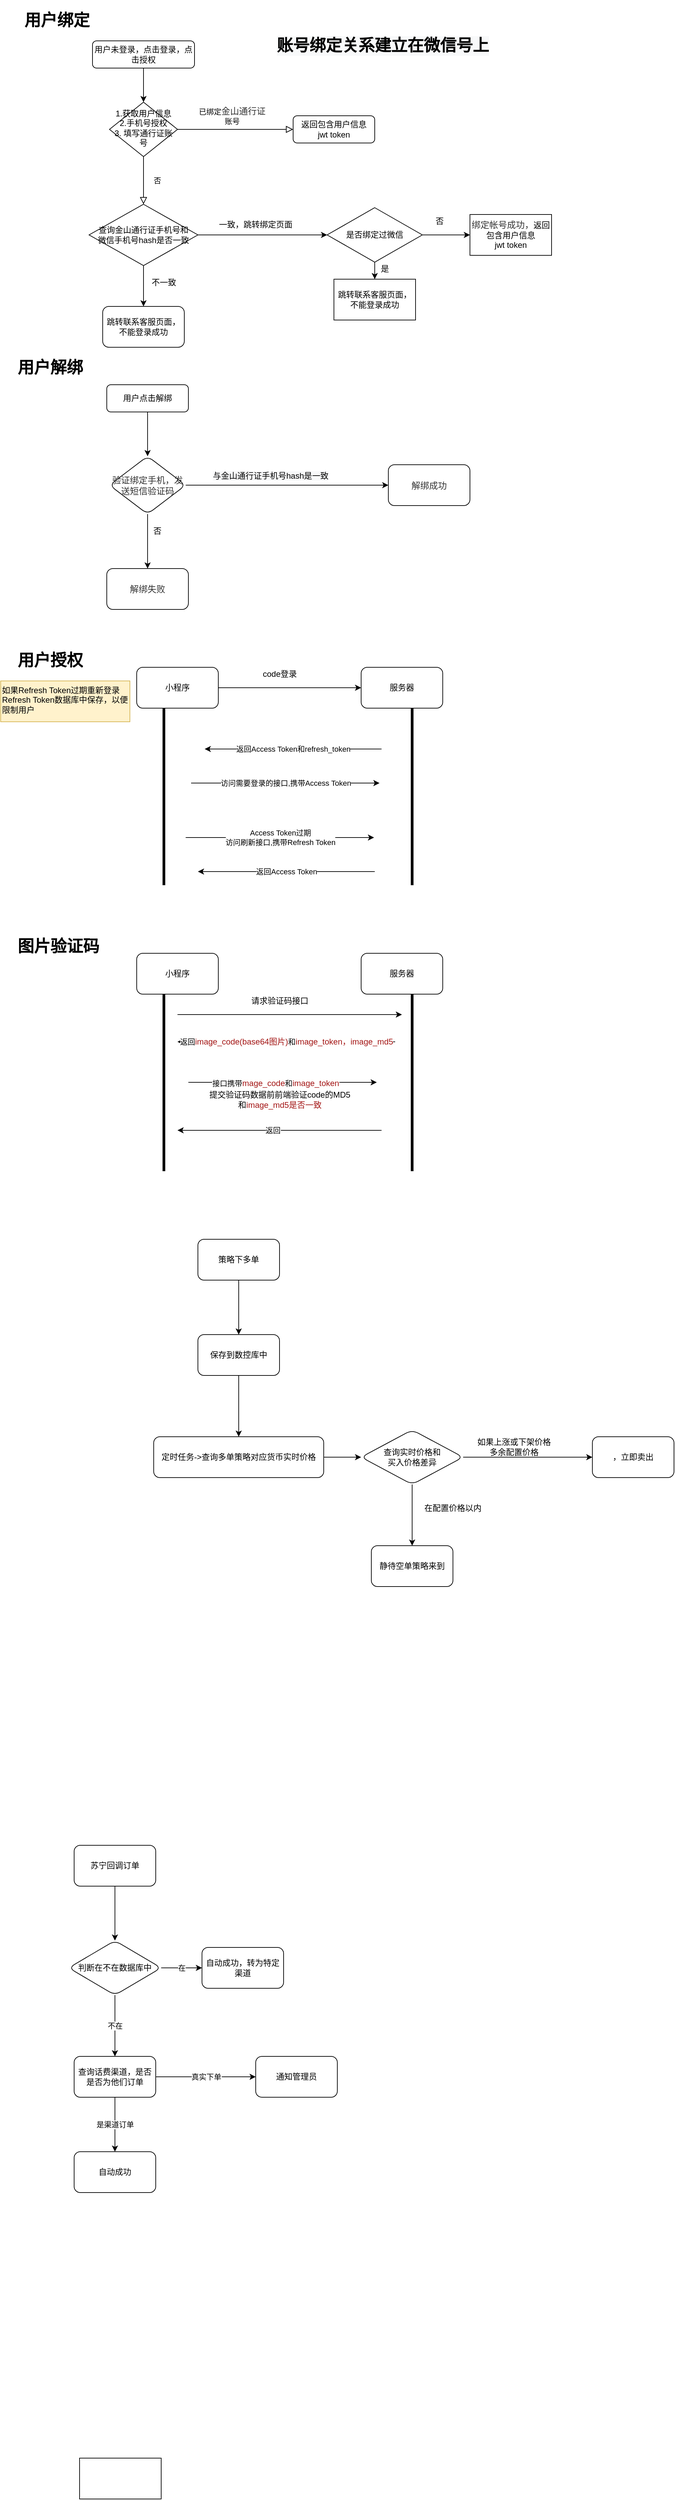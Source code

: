 <mxfile version="20.5.3" type="github">
  <diagram id="C5RBs43oDa-KdzZeNtuy" name="Page-1">
    <mxGraphModel dx="1325" dy="597" grid="1" gridSize="10" guides="1" tooltips="1" connect="1" arrows="1" fold="1" page="1" pageScale="1" pageWidth="827" pageHeight="1169" math="0" shadow="0">
      <root>
        <mxCell id="WIyWlLk6GJQsqaUBKTNV-0" />
        <mxCell id="WIyWlLk6GJQsqaUBKTNV-1" parent="WIyWlLk6GJQsqaUBKTNV-0" />
        <mxCell id="JQb2HkawdjwSyJqSRHTh-34" value="" style="edgeStyle=orthogonalEdgeStyle;rounded=0;orthogonalLoop=1;jettySize=auto;html=1;" parent="WIyWlLk6GJQsqaUBKTNV-1" source="WIyWlLk6GJQsqaUBKTNV-3" target="WIyWlLk6GJQsqaUBKTNV-6" edge="1">
          <mxGeometry relative="1" as="geometry" />
        </mxCell>
        <mxCell id="WIyWlLk6GJQsqaUBKTNV-3" value="用户未登录，点击登录，点击授权" style="rounded=1;whiteSpace=wrap;html=1;fontSize=12;glass=0;strokeWidth=1;shadow=0;" parent="WIyWlLk6GJQsqaUBKTNV-1" vertex="1">
          <mxGeometry x="145" y="80" width="150" height="40" as="geometry" />
        </mxCell>
        <mxCell id="WIyWlLk6GJQsqaUBKTNV-4" value="否" style="rounded=0;html=1;jettySize=auto;orthogonalLoop=1;fontSize=11;endArrow=block;endFill=0;endSize=8;strokeWidth=1;shadow=0;labelBackgroundColor=none;edgeStyle=orthogonalEdgeStyle;entryX=0.5;entryY=0;entryDx=0;entryDy=0;" parent="WIyWlLk6GJQsqaUBKTNV-1" source="WIyWlLk6GJQsqaUBKTNV-6" target="JQb2HkawdjwSyJqSRHTh-35" edge="1">
          <mxGeometry y="20" relative="1" as="geometry">
            <mxPoint as="offset" />
            <mxPoint x="220" y="310" as="targetPoint" />
          </mxGeometry>
        </mxCell>
        <mxCell id="WIyWlLk6GJQsqaUBKTNV-5" value="已绑定&lt;span style=&quot;color: rgb(51 , 51 , 51) ; font-family: &amp;#34;arial normal&amp;#34; , &amp;#34;arial&amp;#34; ; font-size: 13px&quot;&gt;金山通行证&lt;/span&gt;&lt;br&gt;账号" style="edgeStyle=orthogonalEdgeStyle;rounded=0;html=1;jettySize=auto;orthogonalLoop=1;fontSize=11;endArrow=block;endFill=0;endSize=8;strokeWidth=1;shadow=0;labelBackgroundColor=none;" parent="WIyWlLk6GJQsqaUBKTNV-1" source="WIyWlLk6GJQsqaUBKTNV-6" target="WIyWlLk6GJQsqaUBKTNV-7" edge="1">
          <mxGeometry x="-0.059" y="20" relative="1" as="geometry">
            <mxPoint as="offset" />
          </mxGeometry>
        </mxCell>
        <mxCell id="WIyWlLk6GJQsqaUBKTNV-6" value="1.获取用户信息&lt;br&gt;2.手机号授权&lt;br&gt;3. 填写通行证账号" style="rhombus;whiteSpace=wrap;html=1;shadow=0;fontFamily=Helvetica;fontSize=12;align=center;strokeWidth=1;spacing=6;spacingTop=-4;" parent="WIyWlLk6GJQsqaUBKTNV-1" vertex="1">
          <mxGeometry x="170" y="170" width="100" height="80" as="geometry" />
        </mxCell>
        <mxCell id="WIyWlLk6GJQsqaUBKTNV-7" value="返回包含用户信息&lt;br&gt;jwt token" style="rounded=1;whiteSpace=wrap;html=1;fontSize=12;glass=0;strokeWidth=1;shadow=0;" parent="WIyWlLk6GJQsqaUBKTNV-1" vertex="1">
          <mxGeometry x="440" y="190" width="120" height="40" as="geometry" />
        </mxCell>
        <mxCell id="JQb2HkawdjwSyJqSRHTh-8" value="" style="edgeStyle=orthogonalEdgeStyle;rounded=0;orthogonalLoop=1;jettySize=auto;html=1;exitX=0.5;exitY=1;exitDx=0;exitDy=0;" parent="WIyWlLk6GJQsqaUBKTNV-1" source="JQb2HkawdjwSyJqSRHTh-35" target="JQb2HkawdjwSyJqSRHTh-7" edge="1">
          <mxGeometry relative="1" as="geometry">
            <mxPoint x="240" y="370" as="sourcePoint" />
          </mxGeometry>
        </mxCell>
        <mxCell id="JQb2HkawdjwSyJqSRHTh-31" style="edgeStyle=orthogonalEdgeStyle;rounded=0;orthogonalLoop=1;jettySize=auto;html=1;entryX=0;entryY=0.5;entryDx=0;entryDy=0;exitX=1;exitY=0.5;exitDx=0;exitDy=0;" parent="WIyWlLk6GJQsqaUBKTNV-1" source="JQb2HkawdjwSyJqSRHTh-35" target="JQb2HkawdjwSyJqSRHTh-13" edge="1">
          <mxGeometry relative="1" as="geometry">
            <mxPoint x="320" y="340" as="sourcePoint" />
            <Array as="points">
              <mxPoint x="490" y="365" />
            </Array>
          </mxGeometry>
        </mxCell>
        <mxCell id="JQb2HkawdjwSyJqSRHTh-5" value="一致，跳转绑定页面" style="text;html=1;strokeColor=none;fillColor=none;align=center;verticalAlign=middle;whiteSpace=wrap;rounded=0;" parent="WIyWlLk6GJQsqaUBKTNV-1" vertex="1">
          <mxGeometry x="320" y="335" width="130" height="30" as="geometry" />
        </mxCell>
        <mxCell id="JQb2HkawdjwSyJqSRHTh-7" value="&lt;span&gt;跳转联系客服页面，不能登录成功&lt;/span&gt;" style="whiteSpace=wrap;html=1;rounded=1;" parent="WIyWlLk6GJQsqaUBKTNV-1" vertex="1">
          <mxGeometry x="160" y="470" width="120" height="60" as="geometry" />
        </mxCell>
        <mxCell id="JQb2HkawdjwSyJqSRHTh-9" value="不一致" style="text;html=1;strokeColor=none;fillColor=none;align=center;verticalAlign=middle;whiteSpace=wrap;rounded=0;" parent="WIyWlLk6GJQsqaUBKTNV-1" vertex="1">
          <mxGeometry x="200" y="420" width="100" height="30" as="geometry" />
        </mxCell>
        <mxCell id="JQb2HkawdjwSyJqSRHTh-15" value="" style="edgeStyle=orthogonalEdgeStyle;rounded=0;orthogonalLoop=1;jettySize=auto;html=1;" parent="WIyWlLk6GJQsqaUBKTNV-1" source="JQb2HkawdjwSyJqSRHTh-13" target="JQb2HkawdjwSyJqSRHTh-14" edge="1">
          <mxGeometry relative="1" as="geometry" />
        </mxCell>
        <mxCell id="JQb2HkawdjwSyJqSRHTh-18" value="" style="edgeStyle=orthogonalEdgeStyle;rounded=0;orthogonalLoop=1;jettySize=auto;html=1;" parent="WIyWlLk6GJQsqaUBKTNV-1" source="JQb2HkawdjwSyJqSRHTh-13" target="JQb2HkawdjwSyJqSRHTh-17" edge="1">
          <mxGeometry relative="1" as="geometry" />
        </mxCell>
        <mxCell id="JQb2HkawdjwSyJqSRHTh-13" value="&lt;span&gt;是否绑定过微信&lt;/span&gt;" style="rhombus;whiteSpace=wrap;html=1;" parent="WIyWlLk6GJQsqaUBKTNV-1" vertex="1">
          <mxGeometry x="490" y="325" width="140" height="80" as="geometry" />
        </mxCell>
        <mxCell id="JQb2HkawdjwSyJqSRHTh-14" value="&lt;span&gt;跳转联系客服页面，不能登录成功&lt;/span&gt;" style="whiteSpace=wrap;html=1;" parent="WIyWlLk6GJQsqaUBKTNV-1" vertex="1">
          <mxGeometry x="500" y="430" width="120" height="60" as="geometry" />
        </mxCell>
        <mxCell id="JQb2HkawdjwSyJqSRHTh-16" value="是" style="text;html=1;strokeColor=none;fillColor=none;align=center;verticalAlign=middle;whiteSpace=wrap;rounded=0;" parent="WIyWlLk6GJQsqaUBKTNV-1" vertex="1">
          <mxGeometry x="510" y="400" width="130" height="30" as="geometry" />
        </mxCell>
        <mxCell id="JQb2HkawdjwSyJqSRHTh-17" value="&lt;span style=&quot;color: rgb(51 , 51 , 51) ; font-family: &amp;#34;arial normal&amp;#34; , &amp;#34;arial&amp;#34; ; font-size: 13px&quot;&gt;绑定帐号成功，&lt;/span&gt;返回包含用户信息&lt;br&gt;jwt token" style="whiteSpace=wrap;html=1;" parent="WIyWlLk6GJQsqaUBKTNV-1" vertex="1">
          <mxGeometry x="700" y="335" width="120" height="60" as="geometry" />
        </mxCell>
        <mxCell id="JQb2HkawdjwSyJqSRHTh-19" value="&lt;h1&gt;用户绑定&lt;/h1&gt;" style="text;html=1;strokeColor=none;fillColor=none;spacing=5;spacingTop=-20;whiteSpace=wrap;overflow=hidden;rounded=0;" parent="WIyWlLk6GJQsqaUBKTNV-1" vertex="1">
          <mxGeometry x="40" y="30" width="190" height="40" as="geometry" />
        </mxCell>
        <mxCell id="JQb2HkawdjwSyJqSRHTh-20" value="&lt;h1&gt;用户解绑&lt;/h1&gt;&lt;p&gt;&lt;br&gt;&lt;/p&gt;" style="text;html=1;strokeColor=none;fillColor=none;spacing=5;spacingTop=-20;whiteSpace=wrap;overflow=hidden;rounded=0;" parent="WIyWlLk6GJQsqaUBKTNV-1" vertex="1">
          <mxGeometry x="30" y="540" width="190" height="40" as="geometry" />
        </mxCell>
        <mxCell id="JQb2HkawdjwSyJqSRHTh-24" value="" style="edgeStyle=orthogonalEdgeStyle;rounded=0;orthogonalLoop=1;jettySize=auto;html=1;" parent="WIyWlLk6GJQsqaUBKTNV-1" source="JQb2HkawdjwSyJqSRHTh-22" target="JQb2HkawdjwSyJqSRHTh-23" edge="1">
          <mxGeometry relative="1" as="geometry" />
        </mxCell>
        <mxCell id="JQb2HkawdjwSyJqSRHTh-22" value="用户点击解绑&lt;br&gt;" style="rounded=1;whiteSpace=wrap;html=1;fontSize=12;glass=0;strokeWidth=1;shadow=0;" parent="WIyWlLk6GJQsqaUBKTNV-1" vertex="1">
          <mxGeometry x="166" y="585" width="120" height="40" as="geometry" />
        </mxCell>
        <mxCell id="JQb2HkawdjwSyJqSRHTh-26" value="" style="edgeStyle=orthogonalEdgeStyle;rounded=0;orthogonalLoop=1;jettySize=auto;html=1;" parent="WIyWlLk6GJQsqaUBKTNV-1" source="JQb2HkawdjwSyJqSRHTh-23" target="JQb2HkawdjwSyJqSRHTh-25" edge="1">
          <mxGeometry relative="1" as="geometry" />
        </mxCell>
        <mxCell id="JQb2HkawdjwSyJqSRHTh-28" value="" style="edgeStyle=orthogonalEdgeStyle;rounded=0;orthogonalLoop=1;jettySize=auto;html=1;" parent="WIyWlLk6GJQsqaUBKTNV-1" source="JQb2HkawdjwSyJqSRHTh-23" target="JQb2HkawdjwSyJqSRHTh-27" edge="1">
          <mxGeometry relative="1" as="geometry" />
        </mxCell>
        <mxCell id="JQb2HkawdjwSyJqSRHTh-23" value="&lt;span style=&quot;color: rgb(51 , 51 , 51) ; font-family: &amp;#34;arial normal&amp;#34; , &amp;#34;arial&amp;#34; ; font-size: 13px&quot;&gt;验证绑定手机，发送短信验证码&lt;/span&gt;" style="rhombus;whiteSpace=wrap;html=1;rounded=1;glass=0;strokeWidth=1;shadow=0;" parent="WIyWlLk6GJQsqaUBKTNV-1" vertex="1">
          <mxGeometry x="170" y="690" width="112" height="85" as="geometry" />
        </mxCell>
        <mxCell id="JQb2HkawdjwSyJqSRHTh-25" value="&lt;span style=&quot;color: rgb(51 , 51 , 51) ; font-family: &amp;#34;arial normal&amp;#34; , &amp;#34;arial&amp;#34; ; font-size: 13px&quot;&gt;解绑成功&lt;/span&gt;" style="whiteSpace=wrap;html=1;rounded=1;glass=0;strokeWidth=1;shadow=0;" parent="WIyWlLk6GJQsqaUBKTNV-1" vertex="1">
          <mxGeometry x="580" y="702.5" width="120" height="60" as="geometry" />
        </mxCell>
        <mxCell id="JQb2HkawdjwSyJqSRHTh-27" value="&lt;span style=&quot;color: rgb(51 , 51 , 51) ; font-family: &amp;#34;arial normal&amp;#34; , &amp;#34;arial&amp;#34; ; font-size: 13px&quot;&gt;解绑失败&lt;/span&gt;" style="whiteSpace=wrap;html=1;rounded=1;glass=0;strokeWidth=1;shadow=0;" parent="WIyWlLk6GJQsqaUBKTNV-1" vertex="1">
          <mxGeometry x="166" y="855" width="120" height="60" as="geometry" />
        </mxCell>
        <mxCell id="JQb2HkawdjwSyJqSRHTh-29" value="&lt;span style=&quot;color: rgb(0 , 0 , 0) ; font-family: &amp;#34;helvetica&amp;#34; ; font-size: 12px ; font-style: normal ; font-weight: 400 ; letter-spacing: normal ; text-align: center ; text-indent: 0px ; text-transform: none ; word-spacing: 0px ; background-color: rgb(248 , 249 , 250) ; display: inline ; float: none&quot;&gt;与金山通行证手机号hash是一致&lt;/span&gt;" style="text;whiteSpace=wrap;html=1;" parent="WIyWlLk6GJQsqaUBKTNV-1" vertex="1">
          <mxGeometry x="320" y="705" width="270" height="30" as="geometry" />
        </mxCell>
        <mxCell id="JQb2HkawdjwSyJqSRHTh-30" value="否" style="text;html=1;align=center;verticalAlign=middle;resizable=0;points=[];autosize=1;strokeColor=none;fillColor=none;" parent="WIyWlLk6GJQsqaUBKTNV-1" vertex="1">
          <mxGeometry x="225" y="790" width="30" height="20" as="geometry" />
        </mxCell>
        <mxCell id="JQb2HkawdjwSyJqSRHTh-32" value="否" style="text;html=1;align=center;verticalAlign=middle;resizable=0;points=[];autosize=1;strokeColor=none;fillColor=none;" parent="WIyWlLk6GJQsqaUBKTNV-1" vertex="1">
          <mxGeometry x="640" y="335" width="30" height="20" as="geometry" />
        </mxCell>
        <mxCell id="JQb2HkawdjwSyJqSRHTh-33" value="&lt;h1 style=&quot;color: rgb(0 , 0 , 0) ; font-family: &amp;#34;helvetica&amp;#34; ; font-style: normal ; letter-spacing: normal ; text-align: left ; text-indent: 0px ; text-transform: none ; word-spacing: 0px ; background-color: rgb(248 , 249 , 250)&quot;&gt;账号绑定关系建立在微信号上&lt;/h1&gt;" style="text;whiteSpace=wrap;html=1;" parent="WIyWlLk6GJQsqaUBKTNV-1" vertex="1">
          <mxGeometry x="414" y="50" width="340" height="60" as="geometry" />
        </mxCell>
        <mxCell id="JQb2HkawdjwSyJqSRHTh-35" value="&lt;span&gt;查询金山通行证手机号和&lt;br&gt;微信手机号hash是否一致&lt;/span&gt;" style="rhombus;whiteSpace=wrap;html=1;" parent="WIyWlLk6GJQsqaUBKTNV-1" vertex="1">
          <mxGeometry x="140" y="320" width="160" height="90" as="geometry" />
        </mxCell>
        <mxCell id="JQb2HkawdjwSyJqSRHTh-37" value="&lt;h1&gt;用户授权&lt;/h1&gt;&lt;p&gt;&lt;br&gt;&lt;/p&gt;" style="text;html=1;strokeColor=none;fillColor=none;spacing=5;spacingTop=-20;whiteSpace=wrap;overflow=hidden;rounded=0;" parent="WIyWlLk6GJQsqaUBKTNV-1" vertex="1">
          <mxGeometry x="30" y="970" width="190" height="40" as="geometry" />
        </mxCell>
        <mxCell id="JQb2HkawdjwSyJqSRHTh-40" style="edgeStyle=orthogonalEdgeStyle;rounded=0;orthogonalLoop=1;jettySize=auto;html=1;" parent="WIyWlLk6GJQsqaUBKTNV-1" source="JQb2HkawdjwSyJqSRHTh-38" target="JQb2HkawdjwSyJqSRHTh-39" edge="1">
          <mxGeometry relative="1" as="geometry" />
        </mxCell>
        <mxCell id="JQb2HkawdjwSyJqSRHTh-38" value="小程序" style="rounded=1;whiteSpace=wrap;html=1;" parent="WIyWlLk6GJQsqaUBKTNV-1" vertex="1">
          <mxGeometry x="210" y="1000" width="120" height="60" as="geometry" />
        </mxCell>
        <mxCell id="JQb2HkawdjwSyJqSRHTh-39" value="服务器" style="rounded=1;whiteSpace=wrap;html=1;" parent="WIyWlLk6GJQsqaUBKTNV-1" vertex="1">
          <mxGeometry x="540" y="1000" width="120" height="60" as="geometry" />
        </mxCell>
        <mxCell id="JQb2HkawdjwSyJqSRHTh-41" value="code登录" style="text;html=1;align=center;verticalAlign=middle;resizable=0;points=[];autosize=1;strokeColor=none;fillColor=none;" parent="WIyWlLk6GJQsqaUBKTNV-1" vertex="1">
          <mxGeometry x="385" y="1000" width="70" height="20" as="geometry" />
        </mxCell>
        <mxCell id="JQb2HkawdjwSyJqSRHTh-42" value="" style="line;strokeWidth=4;direction=south;html=1;perimeter=backbonePerimeter;points=[];outlineConnect=0;" parent="WIyWlLk6GJQsqaUBKTNV-1" vertex="1">
          <mxGeometry x="610" y="1060" width="10" height="260" as="geometry" />
        </mxCell>
        <mxCell id="JQb2HkawdjwSyJqSRHTh-43" value="" style="endArrow=classic;html=1;rounded=0;" parent="WIyWlLk6GJQsqaUBKTNV-1" edge="1">
          <mxGeometry relative="1" as="geometry">
            <mxPoint x="570" y="1120" as="sourcePoint" />
            <mxPoint x="310" y="1120" as="targetPoint" />
          </mxGeometry>
        </mxCell>
        <mxCell id="JQb2HkawdjwSyJqSRHTh-44" value="返回Access Token和refresh_token" style="edgeLabel;resizable=0;html=1;align=center;verticalAlign=middle;" parent="JQb2HkawdjwSyJqSRHTh-43" connectable="0" vertex="1">
          <mxGeometry relative="1" as="geometry" />
        </mxCell>
        <mxCell id="JQb2HkawdjwSyJqSRHTh-46" value="" style="line;strokeWidth=4;direction=south;html=1;perimeter=backbonePerimeter;points=[];outlineConnect=0;" parent="WIyWlLk6GJQsqaUBKTNV-1" vertex="1">
          <mxGeometry x="245" y="1060" width="10" height="260" as="geometry" />
        </mxCell>
        <mxCell id="JQb2HkawdjwSyJqSRHTh-47" value="" style="endArrow=classic;html=1;rounded=0;" parent="WIyWlLk6GJQsqaUBKTNV-1" edge="1">
          <mxGeometry relative="1" as="geometry">
            <mxPoint x="290" y="1170" as="sourcePoint" />
            <mxPoint x="567" y="1170.0" as="targetPoint" />
          </mxGeometry>
        </mxCell>
        <mxCell id="JQb2HkawdjwSyJqSRHTh-48" value="访问需要登录的接口,携带Access Token" style="edgeLabel;resizable=0;html=1;align=center;verticalAlign=middle;" parent="JQb2HkawdjwSyJqSRHTh-47" connectable="0" vertex="1">
          <mxGeometry relative="1" as="geometry" />
        </mxCell>
        <mxCell id="JQb2HkawdjwSyJqSRHTh-49" value="" style="endArrow=classic;html=1;rounded=0;" parent="WIyWlLk6GJQsqaUBKTNV-1" edge="1">
          <mxGeometry relative="1" as="geometry">
            <mxPoint x="560" y="1300.0" as="sourcePoint" />
            <mxPoint x="300" y="1300.0" as="targetPoint" />
          </mxGeometry>
        </mxCell>
        <mxCell id="JQb2HkawdjwSyJqSRHTh-50" value="返回Access Token" style="edgeLabel;resizable=0;html=1;align=center;verticalAlign=middle;" parent="JQb2HkawdjwSyJqSRHTh-49" connectable="0" vertex="1">
          <mxGeometry relative="1" as="geometry" />
        </mxCell>
        <mxCell id="JQb2HkawdjwSyJqSRHTh-51" value="" style="endArrow=classic;html=1;rounded=0;" parent="WIyWlLk6GJQsqaUBKTNV-1" edge="1">
          <mxGeometry relative="1" as="geometry">
            <mxPoint x="282" y="1250.0" as="sourcePoint" />
            <mxPoint x="559" y="1250.0" as="targetPoint" />
          </mxGeometry>
        </mxCell>
        <mxCell id="JQb2HkawdjwSyJqSRHTh-52" value="&lt;div&gt;&lt;span style=&quot;font-size: 11px&quot;&gt;Access Token过期&lt;/span&gt;&lt;/div&gt;&lt;div&gt;&lt;span style=&quot;font-size: 11px&quot;&gt;访问刷新接口,携带Refresh Token&lt;/span&gt;&lt;/div&gt;" style="edgeLabel;resizable=0;html=1;align=center;verticalAlign=middle;" parent="JQb2HkawdjwSyJqSRHTh-51" connectable="0" vertex="1">
          <mxGeometry relative="1" as="geometry" />
        </mxCell>
        <mxCell id="JQb2HkawdjwSyJqSRHTh-53" value="如果Refresh Token过期重新登录&lt;br&gt;Refresh Token数据库中保存，以便限制用户&lt;br&gt;" style="text;whiteSpace=wrap;html=1;fillColor=#fff2cc;strokeColor=#d6b656;" parent="WIyWlLk6GJQsqaUBKTNV-1" vertex="1">
          <mxGeometry x="10" y="1020" width="190" height="60" as="geometry" />
        </mxCell>
        <mxCell id="T7uYIX3uQ5JIbIwVG91x-0" value="&lt;h1&gt;图片验证码&lt;/h1&gt;" style="text;html=1;strokeColor=none;fillColor=none;spacing=5;spacingTop=-20;whiteSpace=wrap;overflow=hidden;rounded=0;" parent="WIyWlLk6GJQsqaUBKTNV-1" vertex="1">
          <mxGeometry x="30" y="1390" width="190" height="40" as="geometry" />
        </mxCell>
        <mxCell id="T7uYIX3uQ5JIbIwVG91x-1" style="edgeStyle=orthogonalEdgeStyle;rounded=0;orthogonalLoop=1;jettySize=auto;html=1;" parent="WIyWlLk6GJQsqaUBKTNV-1" edge="1">
          <mxGeometry relative="1" as="geometry">
            <mxPoint x="270" y="1510" as="sourcePoint" />
            <mxPoint x="600" y="1510" as="targetPoint" />
            <Array as="points">
              <mxPoint x="270" y="1510" />
            </Array>
          </mxGeometry>
        </mxCell>
        <mxCell id="T7uYIX3uQ5JIbIwVG91x-2" value="小程序" style="rounded=1;whiteSpace=wrap;html=1;" parent="WIyWlLk6GJQsqaUBKTNV-1" vertex="1">
          <mxGeometry x="210" y="1420" width="120" height="60" as="geometry" />
        </mxCell>
        <mxCell id="T7uYIX3uQ5JIbIwVG91x-3" value="服务器" style="rounded=1;whiteSpace=wrap;html=1;" parent="WIyWlLk6GJQsqaUBKTNV-1" vertex="1">
          <mxGeometry x="540" y="1420" width="120" height="60" as="geometry" />
        </mxCell>
        <mxCell id="T7uYIX3uQ5JIbIwVG91x-4" value="请求验证码接口" style="text;html=1;align=center;verticalAlign=middle;resizable=0;points=[];autosize=1;strokeColor=none;fillColor=none;" parent="WIyWlLk6GJQsqaUBKTNV-1" vertex="1">
          <mxGeometry x="370" y="1480" width="100" height="20" as="geometry" />
        </mxCell>
        <mxCell id="T7uYIX3uQ5JIbIwVG91x-5" value="" style="line;strokeWidth=4;direction=south;html=1;perimeter=backbonePerimeter;points=[];outlineConnect=0;" parent="WIyWlLk6GJQsqaUBKTNV-1" vertex="1">
          <mxGeometry x="610" y="1480" width="10" height="260" as="geometry" />
        </mxCell>
        <mxCell id="T7uYIX3uQ5JIbIwVG91x-6" value="" style="endArrow=classic;html=1;rounded=0;" parent="WIyWlLk6GJQsqaUBKTNV-1" edge="1">
          <mxGeometry relative="1" as="geometry">
            <mxPoint x="590" y="1550" as="sourcePoint" />
            <mxPoint x="270" y="1550" as="targetPoint" />
            <Array as="points">
              <mxPoint x="390" y="1550" />
            </Array>
          </mxGeometry>
        </mxCell>
        <mxCell id="T7uYIX3uQ5JIbIwVG91x-7" value="返回&lt;span style=&quot;color: rgb(163 , 21 , 21) ; background-color: rgb(255 , 255 , 254) ; font-size: 12px&quot;&gt;image_code(base64图片)&lt;/span&gt;和&lt;span style=&quot;color: rgb(163 , 21 , 21) ; background-color: rgb(255 , 255 , 254) ; font-size: 12px&quot;&gt;image_token，&lt;/span&gt;&lt;span style=&quot;color: rgb(163 , 21 , 21) ; background-color: rgb(255 , 255 , 254) ; font-size: 12px&quot;&gt;image_md5&lt;/span&gt;" style="edgeLabel;resizable=0;html=1;align=center;verticalAlign=middle;" parent="T7uYIX3uQ5JIbIwVG91x-6" connectable="0" vertex="1">
          <mxGeometry relative="1" as="geometry">
            <mxPoint as="offset" />
          </mxGeometry>
        </mxCell>
        <mxCell id="T7uYIX3uQ5JIbIwVG91x-8" value="" style="line;strokeWidth=4;direction=south;html=1;perimeter=backbonePerimeter;points=[];outlineConnect=0;" parent="WIyWlLk6GJQsqaUBKTNV-1" vertex="1">
          <mxGeometry x="245" y="1480" width="10" height="260" as="geometry" />
        </mxCell>
        <mxCell id="T7uYIX3uQ5JIbIwVG91x-9" value="" style="endArrow=classic;html=1;rounded=0;" parent="WIyWlLk6GJQsqaUBKTNV-1" edge="1">
          <mxGeometry relative="1" as="geometry">
            <mxPoint x="286" y="1609.5" as="sourcePoint" />
            <mxPoint x="563" y="1609.5" as="targetPoint" />
          </mxGeometry>
        </mxCell>
        <mxCell id="T7uYIX3uQ5JIbIwVG91x-10" value="接口携带&lt;span style=&quot;font-size: 12px ; color: rgb(163 , 21 , 21) ; background-color: rgb(255 , 255 , 254)&quot;&gt;mage_code&lt;/span&gt;和&lt;span style=&quot;font-size: 12px ; color: rgb(163 , 21 , 21) ; background-color: rgb(255 , 255 , 254)&quot;&gt;image_token&lt;/span&gt;" style="edgeLabel;resizable=0;html=1;align=center;verticalAlign=middle;" parent="T7uYIX3uQ5JIbIwVG91x-9" connectable="0" vertex="1">
          <mxGeometry relative="1" as="geometry">
            <mxPoint x="-11" y="1" as="offset" />
          </mxGeometry>
        </mxCell>
        <mxCell id="T7uYIX3uQ5JIbIwVG91x-11" value="" style="endArrow=classic;html=1;rounded=0;" parent="WIyWlLk6GJQsqaUBKTNV-1" edge="1">
          <mxGeometry relative="1" as="geometry">
            <mxPoint x="570" y="1680.0" as="sourcePoint" />
            <mxPoint x="270" y="1680" as="targetPoint" />
          </mxGeometry>
        </mxCell>
        <mxCell id="T7uYIX3uQ5JIbIwVG91x-12" value="返回" style="edgeLabel;resizable=0;html=1;align=center;verticalAlign=middle;" parent="T7uYIX3uQ5JIbIwVG91x-11" connectable="0" vertex="1">
          <mxGeometry relative="1" as="geometry">
            <mxPoint x="-10" as="offset" />
          </mxGeometry>
        </mxCell>
        <mxCell id="T7uYIX3uQ5JIbIwVG91x-15" value="提交验证码数据前前端验证code的MD5和&lt;span style=&quot;color: rgb(163 , 21 , 21) ; background-color: rgb(255 , 255 , 254)&quot;&gt;image_md5是否一致&lt;/span&gt;" style="text;html=1;strokeColor=none;fillColor=none;align=center;verticalAlign=middle;whiteSpace=wrap;rounded=0;" parent="WIyWlLk6GJQsqaUBKTNV-1" vertex="1">
          <mxGeometry x="312.5" y="1620" width="215" height="30" as="geometry" />
        </mxCell>
        <mxCell id="T7uYIX3uQ5JIbIwVG91x-19" value="" style="edgeStyle=orthogonalEdgeStyle;rounded=0;orthogonalLoop=1;jettySize=auto;html=1;" parent="WIyWlLk6GJQsqaUBKTNV-1" source="T7uYIX3uQ5JIbIwVG91x-17" target="T7uYIX3uQ5JIbIwVG91x-18" edge="1">
          <mxGeometry relative="1" as="geometry" />
        </mxCell>
        <mxCell id="T7uYIX3uQ5JIbIwVG91x-17" value="策略下多单" style="rounded=1;whiteSpace=wrap;html=1;" parent="WIyWlLk6GJQsqaUBKTNV-1" vertex="1">
          <mxGeometry x="300" y="1840" width="120" height="60" as="geometry" />
        </mxCell>
        <mxCell id="T7uYIX3uQ5JIbIwVG91x-21" value="" style="edgeStyle=orthogonalEdgeStyle;rounded=0;orthogonalLoop=1;jettySize=auto;html=1;" parent="WIyWlLk6GJQsqaUBKTNV-1" source="T7uYIX3uQ5JIbIwVG91x-18" target="T7uYIX3uQ5JIbIwVG91x-20" edge="1">
          <mxGeometry relative="1" as="geometry" />
        </mxCell>
        <mxCell id="T7uYIX3uQ5JIbIwVG91x-18" value="保存到数控库中" style="whiteSpace=wrap;html=1;rounded=1;" parent="WIyWlLk6GJQsqaUBKTNV-1" vertex="1">
          <mxGeometry x="300" y="1980" width="120" height="60" as="geometry" />
        </mxCell>
        <mxCell id="T7uYIX3uQ5JIbIwVG91x-23" value="" style="edgeStyle=orthogonalEdgeStyle;rounded=0;orthogonalLoop=1;jettySize=auto;html=1;" parent="WIyWlLk6GJQsqaUBKTNV-1" source="T7uYIX3uQ5JIbIwVG91x-20" target="T7uYIX3uQ5JIbIwVG91x-22" edge="1">
          <mxGeometry relative="1" as="geometry" />
        </mxCell>
        <mxCell id="T7uYIX3uQ5JIbIwVG91x-20" value="定时任务-&amp;gt;查询多单策略对应货币实时价格" style="whiteSpace=wrap;html=1;rounded=1;" parent="WIyWlLk6GJQsqaUBKTNV-1" vertex="1">
          <mxGeometry x="235" y="2130" width="250" height="60" as="geometry" />
        </mxCell>
        <mxCell id="T7uYIX3uQ5JIbIwVG91x-25" value="" style="edgeStyle=orthogonalEdgeStyle;rounded=0;orthogonalLoop=1;jettySize=auto;html=1;" parent="WIyWlLk6GJQsqaUBKTNV-1" source="T7uYIX3uQ5JIbIwVG91x-22" target="T7uYIX3uQ5JIbIwVG91x-24" edge="1">
          <mxGeometry relative="1" as="geometry" />
        </mxCell>
        <mxCell id="T7uYIX3uQ5JIbIwVG91x-27" value="" style="edgeStyle=orthogonalEdgeStyle;rounded=0;orthogonalLoop=1;jettySize=auto;html=1;" parent="WIyWlLk6GJQsqaUBKTNV-1" source="T7uYIX3uQ5JIbIwVG91x-22" target="T7uYIX3uQ5JIbIwVG91x-26" edge="1">
          <mxGeometry relative="1" as="geometry" />
        </mxCell>
        <mxCell id="T7uYIX3uQ5JIbIwVG91x-22" value="查询实时价格和&lt;br&gt;买入价格差异" style="rhombus;whiteSpace=wrap;html=1;rounded=1;" parent="WIyWlLk6GJQsqaUBKTNV-1" vertex="1">
          <mxGeometry x="540" y="2120" width="150" height="80" as="geometry" />
        </mxCell>
        <mxCell id="T7uYIX3uQ5JIbIwVG91x-24" value="&lt;span&gt;，立即卖出&lt;/span&gt;" style="whiteSpace=wrap;html=1;rounded=1;" parent="WIyWlLk6GJQsqaUBKTNV-1" vertex="1">
          <mxGeometry x="880" y="2130" width="120" height="60" as="geometry" />
        </mxCell>
        <mxCell id="T7uYIX3uQ5JIbIwVG91x-26" value="静待空单策略来到" style="whiteSpace=wrap;html=1;rounded=1;" parent="WIyWlLk6GJQsqaUBKTNV-1" vertex="1">
          <mxGeometry x="555" y="2290" width="120" height="60" as="geometry" />
        </mxCell>
        <mxCell id="T7uYIX3uQ5JIbIwVG91x-28" value="如果上涨或下架价格多余配置价格" style="text;html=1;strokeColor=none;fillColor=none;align=center;verticalAlign=middle;whiteSpace=wrap;rounded=0;" parent="WIyWlLk6GJQsqaUBKTNV-1" vertex="1">
          <mxGeometry x="710" y="2130" width="110" height="30" as="geometry" />
        </mxCell>
        <mxCell id="T7uYIX3uQ5JIbIwVG91x-29" value="在配置价格以内" style="text;html=1;strokeColor=none;fillColor=none;align=center;verticalAlign=middle;whiteSpace=wrap;rounded=0;" parent="WIyWlLk6GJQsqaUBKTNV-1" vertex="1">
          <mxGeometry x="620" y="2220" width="110" height="30" as="geometry" />
        </mxCell>
        <mxCell id="SHP-vjhlIxXGbBWJabS5-2" value="" style="edgeStyle=orthogonalEdgeStyle;rounded=0;orthogonalLoop=1;jettySize=auto;html=1;entryX=0.5;entryY=0;entryDx=0;entryDy=0;" parent="WIyWlLk6GJQsqaUBKTNV-1" source="SHP-vjhlIxXGbBWJabS5-0" target="SHP-vjhlIxXGbBWJabS5-3" edge="1">
          <mxGeometry relative="1" as="geometry">
            <mxPoint x="205" y="2870" as="targetPoint" />
          </mxGeometry>
        </mxCell>
        <mxCell id="SHP-vjhlIxXGbBWJabS5-0" value="苏宁回调订单" style="rounded=1;whiteSpace=wrap;html=1;" parent="WIyWlLk6GJQsqaUBKTNV-1" vertex="1">
          <mxGeometry x="118" y="2730" width="120" height="60" as="geometry" />
        </mxCell>
        <mxCell id="SHP-vjhlIxXGbBWJabS5-7" value="在" style="edgeStyle=orthogonalEdgeStyle;rounded=0;orthogonalLoop=1;jettySize=auto;html=1;" parent="WIyWlLk6GJQsqaUBKTNV-1" source="SHP-vjhlIxXGbBWJabS5-3" target="SHP-vjhlIxXGbBWJabS5-6" edge="1">
          <mxGeometry relative="1" as="geometry" />
        </mxCell>
        <mxCell id="SHP-vjhlIxXGbBWJabS5-11" value="不在" style="edgeStyle=orthogonalEdgeStyle;rounded=0;orthogonalLoop=1;jettySize=auto;html=1;" parent="WIyWlLk6GJQsqaUBKTNV-1" source="SHP-vjhlIxXGbBWJabS5-3" target="SHP-vjhlIxXGbBWJabS5-10" edge="1">
          <mxGeometry relative="1" as="geometry" />
        </mxCell>
        <mxCell id="SHP-vjhlIxXGbBWJabS5-3" value="判断在不在数据库中" style="rhombus;whiteSpace=wrap;html=1;rounded=1;" parent="WIyWlLk6GJQsqaUBKTNV-1" vertex="1">
          <mxGeometry x="110" y="2870" width="136" height="80" as="geometry" />
        </mxCell>
        <mxCell id="SHP-vjhlIxXGbBWJabS5-6" value="自动成功，转为特定渠道" style="whiteSpace=wrap;html=1;rounded=1;" parent="WIyWlLk6GJQsqaUBKTNV-1" vertex="1">
          <mxGeometry x="306" y="2880" width="120" height="60" as="geometry" />
        </mxCell>
        <mxCell id="SHP-vjhlIxXGbBWJabS5-16" value="是渠道订单" style="edgeStyle=orthogonalEdgeStyle;rounded=0;orthogonalLoop=1;jettySize=auto;html=1;" parent="WIyWlLk6GJQsqaUBKTNV-1" source="SHP-vjhlIxXGbBWJabS5-10" target="SHP-vjhlIxXGbBWJabS5-15" edge="1">
          <mxGeometry relative="1" as="geometry" />
        </mxCell>
        <mxCell id="SHP-vjhlIxXGbBWJabS5-18" value="真实下单" style="edgeStyle=orthogonalEdgeStyle;rounded=0;orthogonalLoop=1;jettySize=auto;html=1;" parent="WIyWlLk6GJQsqaUBKTNV-1" source="SHP-vjhlIxXGbBWJabS5-10" target="SHP-vjhlIxXGbBWJabS5-17" edge="1">
          <mxGeometry relative="1" as="geometry" />
        </mxCell>
        <mxCell id="SHP-vjhlIxXGbBWJabS5-10" value="查询话费渠道，是否是否为他们订单" style="whiteSpace=wrap;html=1;rounded=1;" parent="WIyWlLk6GJQsqaUBKTNV-1" vertex="1">
          <mxGeometry x="118" y="3040" width="120" height="60" as="geometry" />
        </mxCell>
        <mxCell id="SHP-vjhlIxXGbBWJabS5-15" value="自动成功" style="whiteSpace=wrap;html=1;rounded=1;" parent="WIyWlLk6GJQsqaUBKTNV-1" vertex="1">
          <mxGeometry x="118" y="3180" width="120" height="60" as="geometry" />
        </mxCell>
        <mxCell id="SHP-vjhlIxXGbBWJabS5-17" value="通知管理员" style="whiteSpace=wrap;html=1;rounded=1;" parent="WIyWlLk6GJQsqaUBKTNV-1" vertex="1">
          <mxGeometry x="385" y="3040" width="120" height="60" as="geometry" />
        </mxCell>
        <mxCell id="_lbmIbJqwapHj0YrJRdn-0" value="" style="rounded=0;whiteSpace=wrap;html=1;" vertex="1" parent="WIyWlLk6GJQsqaUBKTNV-1">
          <mxGeometry x="126" y="3630" width="120" height="60" as="geometry" />
        </mxCell>
      </root>
    </mxGraphModel>
  </diagram>
</mxfile>
